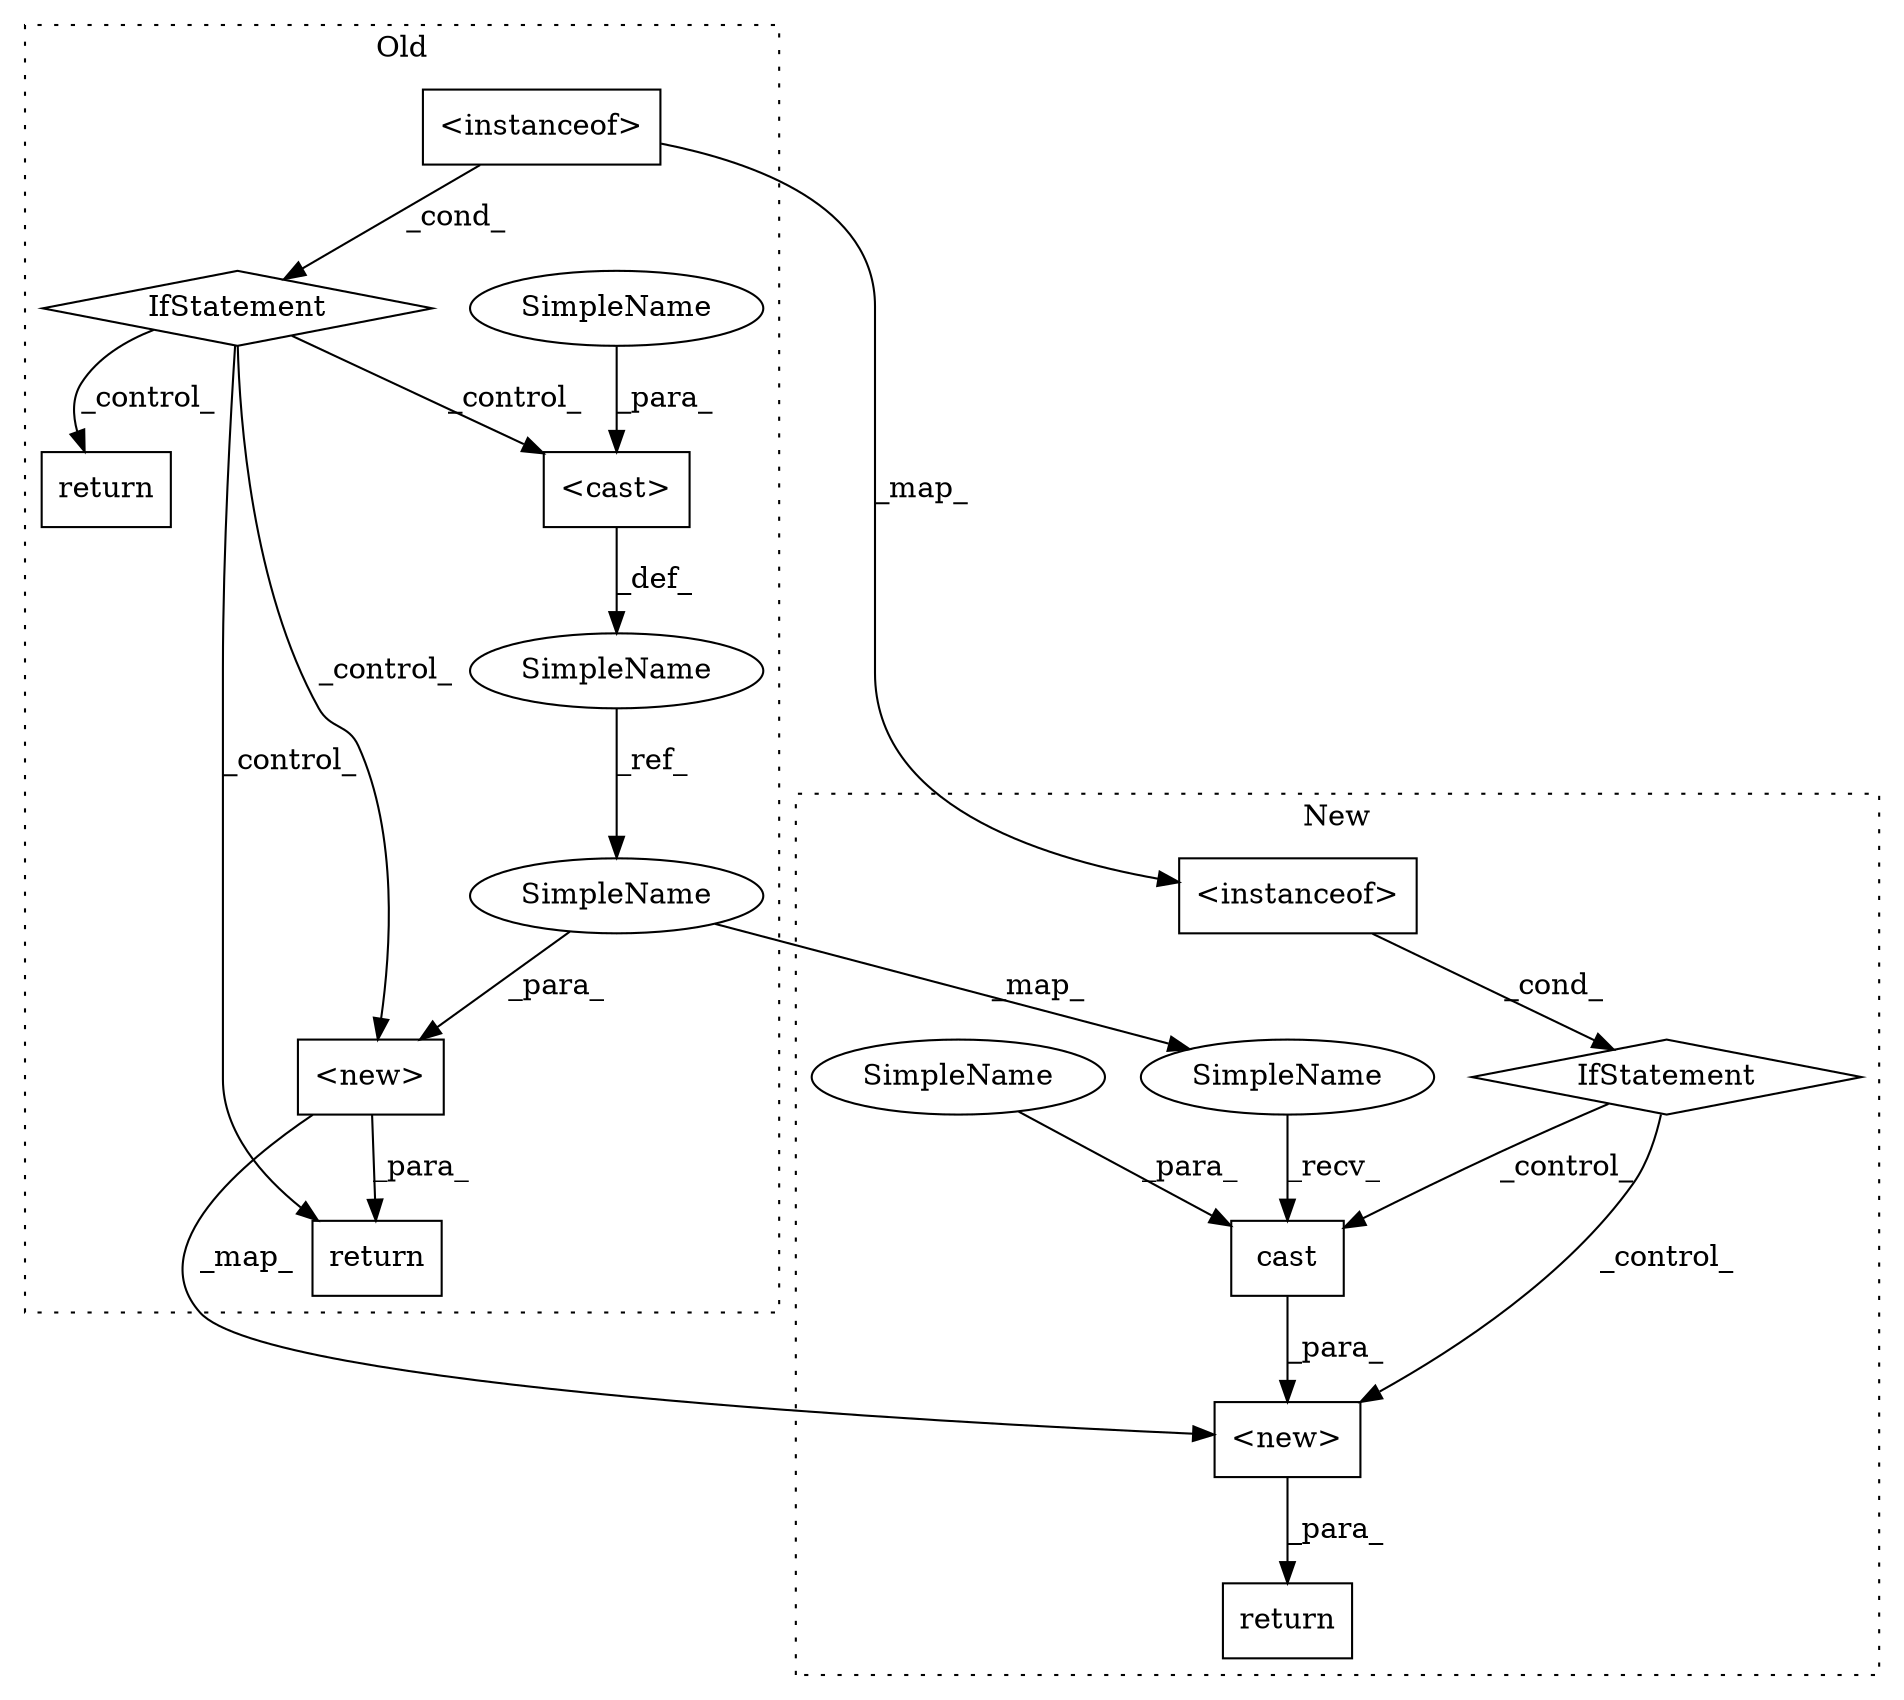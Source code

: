 digraph G {
subgraph cluster0 {
1 [label="<instanceof>" a="62" s="7660" l="12" shape="box"];
3 [label="return" a="41" s="7808" l="7" shape="box"];
4 [label="IfStatement" a="25" s="7648,7682" l="4,2" shape="diamond"];
5 [label="<cast>" a="11" s="7766" l="26" shape="box"];
8 [label="return" a="41" s="7862" l="7" shape="box"];
11 [label="<new>" a="14" s="7815,7840" l="15,1" shape="box"];
12 [label="SimpleName" a="42" s="7753" l="10" shape="ellipse"];
14 [label="SimpleName" a="42" s="7792" l="8" shape="ellipse"];
15 [label="SimpleName" a="42" s="7830" l="10" shape="ellipse"];
label = "Old";
style="dotted";
}
subgraph cluster1 {
2 [label="<instanceof>" a="62" s="7664" l="12" shape="box"];
6 [label="cast" a="32" s="7726,7739" l="5,1" shape="box"];
7 [label="IfStatement" a="25" s="7687" l="11" shape="diamond"];
9 [label="return" a="41" s="7648" l="7" shape="box"];
10 [label="<new>" a="14" s="7698,7740" l="15,1" shape="box"];
13 [label="SimpleName" a="42" s="7713" l="12" shape="ellipse"];
16 [label="SimpleName" a="42" s="7731" l="8" shape="ellipse"];
label = "New";
style="dotted";
}
1 -> 2 [label="_map_"];
1 -> 4 [label="_cond_"];
2 -> 7 [label="_cond_"];
4 -> 8 [label="_control_"];
4 -> 11 [label="_control_"];
4 -> 3 [label="_control_"];
4 -> 5 [label="_control_"];
5 -> 12 [label="_def_"];
6 -> 10 [label="_para_"];
7 -> 6 [label="_control_"];
7 -> 10 [label="_control_"];
10 -> 9 [label="_para_"];
11 -> 3 [label="_para_"];
11 -> 10 [label="_map_"];
12 -> 15 [label="_ref_"];
13 -> 6 [label="_recv_"];
14 -> 5 [label="_para_"];
15 -> 11 [label="_para_"];
15 -> 13 [label="_map_"];
16 -> 6 [label="_para_"];
}